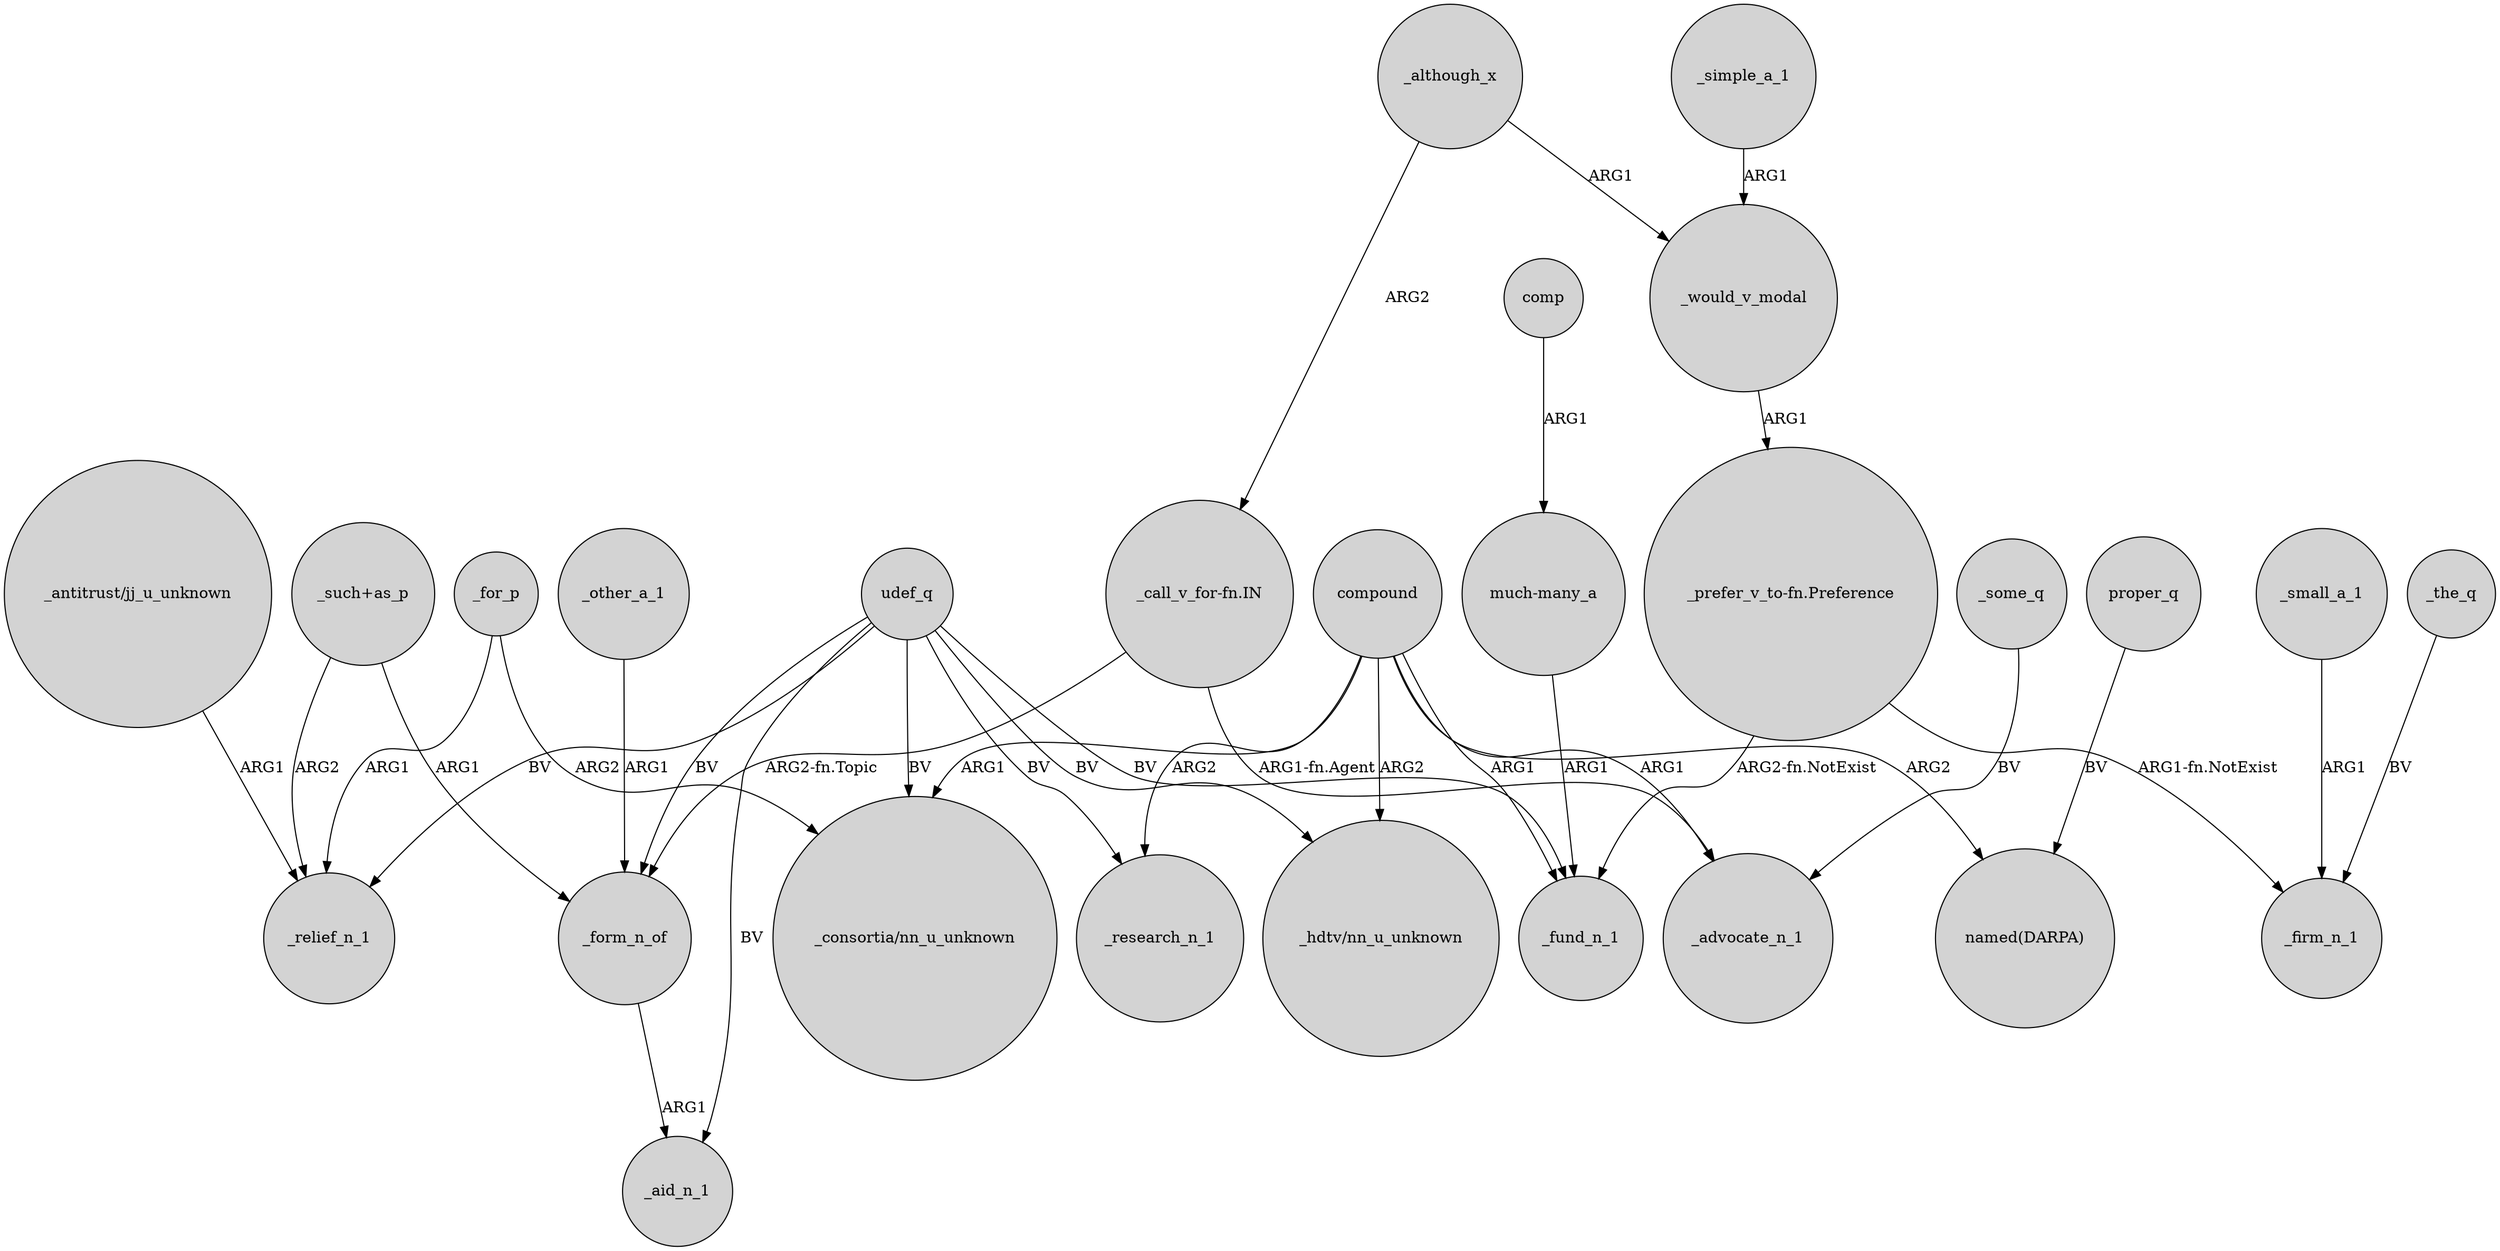 digraph {
	node [shape=circle style=filled]
	compound -> "_consortia/nn_u_unknown" [label=ARG1]
	_some_q -> _advocate_n_1 [label=BV]
	compound -> _advocate_n_1 [label=ARG1]
	udef_q -> _research_n_1 [label=BV]
	"_call_v_for-fn.IN" -> _form_n_of [label="ARG2-fn.Topic"]
	"_prefer_v_to-fn.Preference" -> _firm_n_1 [label="ARG1-fn.NotExist"]
	"_call_v_for-fn.IN" -> _advocate_n_1 [label="ARG1-fn.Agent"]
	_small_a_1 -> _firm_n_1 [label=ARG1]
	proper_q -> "named(DARPA)" [label=BV]
	_form_n_of -> _aid_n_1 [label=ARG1]
	_although_x -> "_call_v_for-fn.IN" [label=ARG2]
	"_antitrust/jj_u_unknown" -> _relief_n_1 [label=ARG1]
	_although_x -> _would_v_modal [label=ARG1]
	udef_q -> _relief_n_1 [label=BV]
	udef_q -> "_hdtv/nn_u_unknown" [label=BV]
	_simple_a_1 -> _would_v_modal [label=ARG1]
	_would_v_modal -> "_prefer_v_to-fn.Preference" [label=ARG1]
	"_such+as_p" -> _form_n_of [label=ARG1]
	comp -> "much-many_a" [label=ARG1]
	_for_p -> "_consortia/nn_u_unknown" [label=ARG2]
	"much-many_a" -> _fund_n_1 [label=ARG1]
	"_prefer_v_to-fn.Preference" -> _fund_n_1 [label="ARG2-fn.NotExist"]
	udef_q -> _fund_n_1 [label=BV]
	udef_q -> _form_n_of [label=BV]
	_other_a_1 -> _form_n_of [label=ARG1]
	_the_q -> _firm_n_1 [label=BV]
	udef_q -> "_consortia/nn_u_unknown" [label=BV]
	udef_q -> _aid_n_1 [label=BV]
	"_such+as_p" -> _relief_n_1 [label=ARG2]
	compound -> "named(DARPA)" [label=ARG2]
	compound -> _research_n_1 [label=ARG2]
	_for_p -> _relief_n_1 [label=ARG1]
	compound -> "_hdtv/nn_u_unknown" [label=ARG2]
	compound -> _fund_n_1 [label=ARG1]
}
